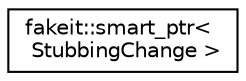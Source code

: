 digraph "Graphical Class Hierarchy"
{
  edge [fontname="Helvetica",fontsize="10",labelfontname="Helvetica",labelfontsize="10"];
  node [fontname="Helvetica",fontsize="10",shape=record];
  rankdir="LR";
  Node1 [label="fakeit::smart_ptr\<\l StubbingChange \>",height=0.2,width=0.4,color="black", fillcolor="white", style="filled",URL="$da/d77/classfakeit_1_1smart__ptr.html"];
}
